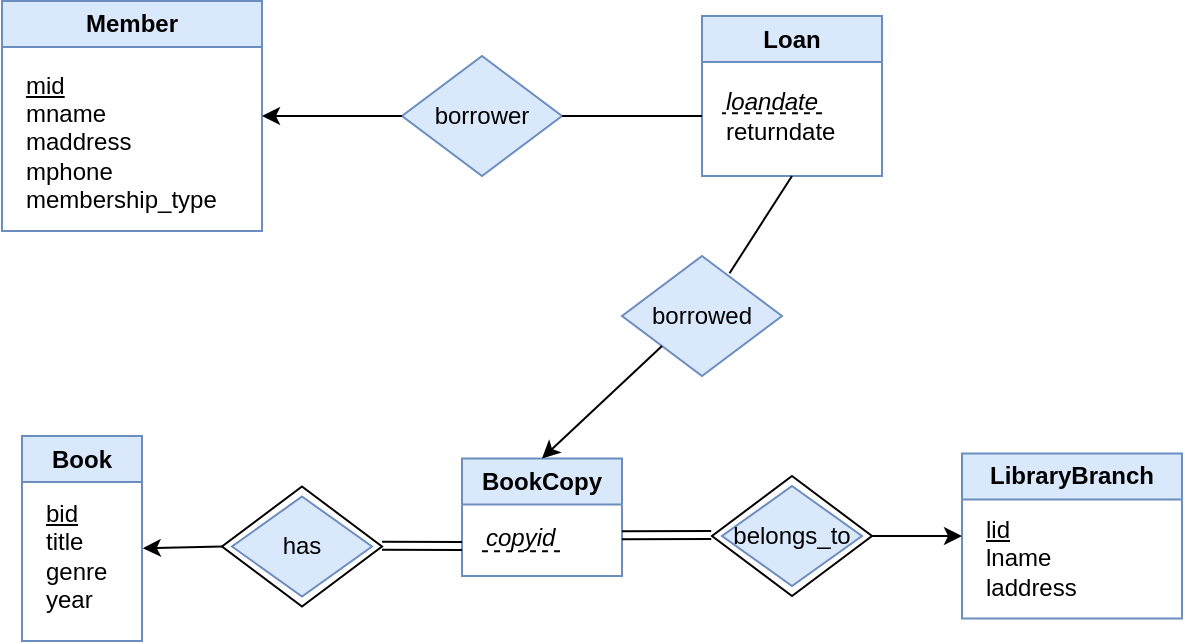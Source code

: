 <mxfile version="26.1.0">
  <diagram id="R2lEEEUBdFMjLlhIrx00" name="Page-1">
    <mxGraphModel dx="795" dy="418" grid="1" gridSize="10" guides="1" tooltips="1" connect="1" arrows="1" fold="1" page="1" pageScale="1" pageWidth="850" pageHeight="1100" math="0" shadow="0" extFonts="Permanent Marker^https://fonts.googleapis.com/css?family=Permanent+Marker">
      <root>
        <mxCell id="0" />
        <mxCell id="1" parent="0" />
        <mxCell id="ewZ8gy16_46B8bGI5FMj-2" value="Member" style="swimlane;whiteSpace=wrap;html=1;container=0;fillColor=#dae8fc;strokeColor=#6c8ebf;" vertex="1" parent="1">
          <mxGeometry x="90" y="92.5" width="130" height="115" as="geometry" />
        </mxCell>
        <mxCell id="ewZ8gy16_46B8bGI5FMj-3" value="&lt;u&gt;mid&lt;/u&gt;&lt;div&gt;mname&lt;/div&gt;&lt;div&gt;maddress&lt;/div&gt;&lt;div&gt;mphone&lt;/div&gt;&lt;div&gt;membership_type&lt;/div&gt;" style="text;html=1;align=left;verticalAlign=middle;resizable=0;points=[];autosize=1;strokeColor=none;fillColor=none;container=0;" vertex="1" parent="ewZ8gy16_46B8bGI5FMj-2">
          <mxGeometry x="10" y="25" width="120" height="90" as="geometry" />
        </mxCell>
        <mxCell id="ewZ8gy16_46B8bGI5FMj-4" value="Book" style="swimlane;whiteSpace=wrap;html=1;fillColor=#dae8fc;strokeColor=#6c8ebf;" vertex="1" parent="1">
          <mxGeometry x="100" y="310" width="60" height="102.5" as="geometry" />
        </mxCell>
        <mxCell id="ewZ8gy16_46B8bGI5FMj-5" value="&lt;u&gt;bid&lt;/u&gt;&lt;div&gt;&lt;span style=&quot;background-color: transparent; color: light-dark(rgb(0, 0, 0), rgb(255, 255, 255));&quot;&gt;title&lt;/span&gt;&lt;/div&gt;&lt;div&gt;genre&lt;/div&gt;&lt;div&gt;year&lt;/div&gt;" style="text;html=1;align=left;verticalAlign=middle;resizable=0;points=[];autosize=1;strokeColor=none;fillColor=none;" vertex="1" parent="ewZ8gy16_46B8bGI5FMj-4">
          <mxGeometry x="10" y="25" width="50" height="70" as="geometry" />
        </mxCell>
        <mxCell id="ewZ8gy16_46B8bGI5FMj-6" value="LibraryBranch" style="swimlane;whiteSpace=wrap;html=1;fillColor=#dae8fc;strokeColor=#6c8ebf;" vertex="1" parent="1">
          <mxGeometry x="570" y="318.75" width="110" height="82.5" as="geometry" />
        </mxCell>
        <mxCell id="ewZ8gy16_46B8bGI5FMj-7" value="&lt;u&gt;lid&lt;/u&gt;&lt;div&gt;lname&lt;/div&gt;&lt;div&gt;laddress&lt;/div&gt;" style="text;html=1;align=left;verticalAlign=middle;resizable=0;points=[];autosize=1;strokeColor=none;fillColor=none;" vertex="1" parent="ewZ8gy16_46B8bGI5FMj-6">
          <mxGeometry x="10" y="22.5" width="70" height="60" as="geometry" />
        </mxCell>
        <mxCell id="ewZ8gy16_46B8bGI5FMj-8" value="BookCopy" style="swimlane;whiteSpace=wrap;html=1;fillColor=#dae8fc;strokeColor=#6c8ebf;" vertex="1" parent="1">
          <mxGeometry x="320" y="321.25" width="80" height="58.75" as="geometry" />
        </mxCell>
        <mxCell id="ewZ8gy16_46B8bGI5FMj-9" value="&lt;i&gt;copyid&lt;/i&gt;" style="text;html=1;align=left;verticalAlign=middle;resizable=0;points=[];autosize=1;strokeColor=none;fillColor=none;" vertex="1" parent="ewZ8gy16_46B8bGI5FMj-8">
          <mxGeometry x="10" y="25" width="60" height="30" as="geometry" />
        </mxCell>
        <mxCell id="ewZ8gy16_46B8bGI5FMj-19" value="" style="endArrow=none;dashed=1;html=1;rounded=0;" edge="1" parent="ewZ8gy16_46B8bGI5FMj-8">
          <mxGeometry width="50" height="50" relative="1" as="geometry">
            <mxPoint x="10" y="46.33" as="sourcePoint" />
            <mxPoint x="50" y="46.33" as="targetPoint" />
          </mxGeometry>
        </mxCell>
        <mxCell id="ewZ8gy16_46B8bGI5FMj-11" value="Loan" style="swimlane;whiteSpace=wrap;html=1;fillColor=#dae8fc;strokeColor=#6c8ebf;" vertex="1" parent="1">
          <mxGeometry x="440" y="100" width="90" height="80" as="geometry" />
        </mxCell>
        <mxCell id="ewZ8gy16_46B8bGI5FMj-12" value="&lt;span style=&quot;background-color: transparent; color: light-dark(rgb(0, 0, 0), rgb(255, 255, 255));&quot;&gt;&lt;i&gt;loandate&lt;/i&gt;&lt;/span&gt;&lt;div&gt;returndate&lt;/div&gt;" style="text;html=1;align=left;verticalAlign=middle;resizable=0;points=[];autosize=1;strokeColor=none;fillColor=none;" vertex="1" parent="ewZ8gy16_46B8bGI5FMj-11">
          <mxGeometry x="10" y="30" width="80" height="40" as="geometry" />
        </mxCell>
        <mxCell id="ewZ8gy16_46B8bGI5FMj-18" value="" style="endArrow=none;dashed=1;html=1;rounded=0;" edge="1" parent="ewZ8gy16_46B8bGI5FMj-11">
          <mxGeometry width="50" height="50" relative="1" as="geometry">
            <mxPoint x="60" y="48.58" as="sourcePoint" />
            <mxPoint x="10" y="48.58" as="targetPoint" />
          </mxGeometry>
        </mxCell>
        <mxCell id="ewZ8gy16_46B8bGI5FMj-13" value="borrower" style="rhombus;whiteSpace=wrap;html=1;fillColor=#dae8fc;strokeColor=#6c8ebf;" vertex="1" parent="1">
          <mxGeometry x="290" y="120" width="80" height="60" as="geometry" />
        </mxCell>
        <mxCell id="ewZ8gy16_46B8bGI5FMj-16" value="" style="endArrow=classic;html=1;rounded=0;exitX=0;exitY=0.5;exitDx=0;exitDy=0;entryX=1;entryY=0.5;entryDx=0;entryDy=0;" edge="1" parent="1" source="ewZ8gy16_46B8bGI5FMj-13" target="ewZ8gy16_46B8bGI5FMj-2">
          <mxGeometry width="50" height="50" relative="1" as="geometry">
            <mxPoint x="350" y="290" as="sourcePoint" />
            <mxPoint x="400" y="240" as="targetPoint" />
          </mxGeometry>
        </mxCell>
        <mxCell id="ewZ8gy16_46B8bGI5FMj-17" value="" style="endArrow=none;html=1;rounded=0;exitX=1;exitY=0.5;exitDx=0;exitDy=0;" edge="1" parent="1" source="ewZ8gy16_46B8bGI5FMj-13">
          <mxGeometry width="50" height="50" relative="1" as="geometry">
            <mxPoint x="350" y="290" as="sourcePoint" />
            <mxPoint x="440" y="150" as="targetPoint" />
          </mxGeometry>
        </mxCell>
        <mxCell id="ewZ8gy16_46B8bGI5FMj-20" value="borrowed" style="rhombus;whiteSpace=wrap;html=1;fillColor=#dae8fc;strokeColor=#6c8ebf;" vertex="1" parent="1">
          <mxGeometry x="400" y="220" width="80" height="60" as="geometry" />
        </mxCell>
        <mxCell id="ewZ8gy16_46B8bGI5FMj-21" value="" style="endArrow=classic;html=1;rounded=0;entryX=0.5;entryY=0;entryDx=0;entryDy=0;exitX=0;exitY=1;exitDx=0;exitDy=0;" edge="1" parent="1" source="ewZ8gy16_46B8bGI5FMj-20" target="ewZ8gy16_46B8bGI5FMj-8">
          <mxGeometry width="50" height="50" relative="1" as="geometry">
            <mxPoint x="350" y="290" as="sourcePoint" />
            <mxPoint x="400" y="240" as="targetPoint" />
          </mxGeometry>
        </mxCell>
        <mxCell id="ewZ8gy16_46B8bGI5FMj-22" value="" style="endArrow=none;html=1;rounded=0;entryX=0.5;entryY=1;entryDx=0;entryDy=0;exitX=0.672;exitY=0.144;exitDx=0;exitDy=0;exitPerimeter=0;" edge="1" parent="1" source="ewZ8gy16_46B8bGI5FMj-20" target="ewZ8gy16_46B8bGI5FMj-11">
          <mxGeometry width="50" height="50" relative="1" as="geometry">
            <mxPoint x="460" y="340" as="sourcePoint" />
            <mxPoint x="510" y="290" as="targetPoint" />
          </mxGeometry>
        </mxCell>
        <mxCell id="ewZ8gy16_46B8bGI5FMj-23" value="" style="rhombus;whiteSpace=wrap;html=1;" vertex="1" parent="1">
          <mxGeometry x="200" y="335.25" width="80" height="60" as="geometry" />
        </mxCell>
        <mxCell id="ewZ8gy16_46B8bGI5FMj-25" value="" style="endArrow=classic;html=1;rounded=0;exitX=0;exitY=0.5;exitDx=0;exitDy=0;entryX=1.008;entryY=0.445;entryDx=0;entryDy=0;entryPerimeter=0;" edge="1" parent="1" source="ewZ8gy16_46B8bGI5FMj-23" target="ewZ8gy16_46B8bGI5FMj-5">
          <mxGeometry width="50" height="50" relative="1" as="geometry">
            <mxPoint x="160" y="365.25" as="sourcePoint" />
            <mxPoint x="360" y="240" as="targetPoint" />
          </mxGeometry>
        </mxCell>
        <mxCell id="ewZ8gy16_46B8bGI5FMj-26" value="" style="rhombus;whiteSpace=wrap;html=1;" vertex="1" parent="1">
          <mxGeometry x="445" y="330" width="80" height="60" as="geometry" />
        </mxCell>
        <mxCell id="ewZ8gy16_46B8bGI5FMj-29" value="has" style="rhombus;whiteSpace=wrap;html=1;fillColor=#dae8fc;strokeColor=#6c8ebf;" vertex="1" parent="1">
          <mxGeometry x="205" y="340.25" width="70" height="50" as="geometry" />
        </mxCell>
        <mxCell id="ewZ8gy16_46B8bGI5FMj-28" value="" style="endArrow=classic;html=1;rounded=0;exitX=1;exitY=0.5;exitDx=0;exitDy=0;entryX=0;entryY=0.5;entryDx=0;entryDy=0;" edge="1" parent="1" source="ewZ8gy16_46B8bGI5FMj-26" target="ewZ8gy16_46B8bGI5FMj-6">
          <mxGeometry width="50" height="50" relative="1" as="geometry">
            <mxPoint x="350" y="290" as="sourcePoint" />
            <mxPoint x="400" y="240" as="targetPoint" />
          </mxGeometry>
        </mxCell>
        <mxCell id="ewZ8gy16_46B8bGI5FMj-30" value="belongs_to" style="rhombus;whiteSpace=wrap;html=1;fillColor=#dae8fc;strokeColor=#6c8ebf;" vertex="1" parent="1">
          <mxGeometry x="450" y="335" width="70" height="50" as="geometry" />
        </mxCell>
        <mxCell id="ewZ8gy16_46B8bGI5FMj-33" value="" style="shape=link;html=1;rounded=0;" edge="1" parent="1">
          <mxGeometry width="100" relative="1" as="geometry">
            <mxPoint x="280" y="364.83" as="sourcePoint" />
            <mxPoint x="320" y="365" as="targetPoint" />
          </mxGeometry>
        </mxCell>
        <mxCell id="ewZ8gy16_46B8bGI5FMj-34" value="" style="shape=link;html=1;rounded=0;entryX=-0.077;entryY=0.49;entryDx=0;entryDy=0;entryPerimeter=0;" edge="1" parent="1" target="ewZ8gy16_46B8bGI5FMj-30">
          <mxGeometry width="100" relative="1" as="geometry">
            <mxPoint x="400" y="359.58" as="sourcePoint" />
            <mxPoint x="440" y="360" as="targetPoint" />
          </mxGeometry>
        </mxCell>
      </root>
    </mxGraphModel>
  </diagram>
</mxfile>
